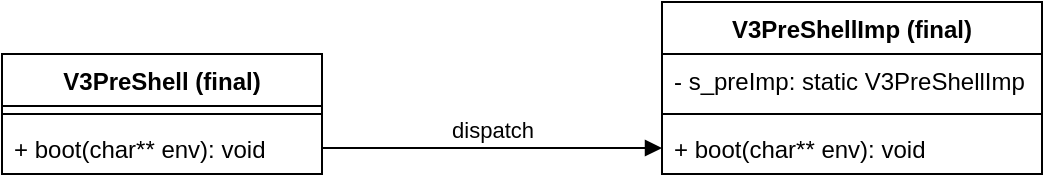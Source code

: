 <mxfile version="14.6.6" type="github">
  <diagram id="C5RBs43oDa-KdzZeNtuy" name="Page-1">
    <mxGraphModel dx="1422" dy="762" grid="1" gridSize="10" guides="1" tooltips="1" connect="1" arrows="1" fold="1" page="1" pageScale="1" pageWidth="827" pageHeight="1169" math="0" shadow="0">
      <root>
        <mxCell id="WIyWlLk6GJQsqaUBKTNV-0" />
        <mxCell id="WIyWlLk6GJQsqaUBKTNV-1" parent="WIyWlLk6GJQsqaUBKTNV-0" />
        <mxCell id="DkxHvfAhvCnb3rEg_Kc8-0" value="V3PreShell (final)" style="swimlane;fontStyle=1;align=center;verticalAlign=top;childLayout=stackLayout;horizontal=1;startSize=26;horizontalStack=0;resizeParent=1;resizeParentMax=0;resizeLast=0;collapsible=1;marginBottom=0;" vertex="1" parent="WIyWlLk6GJQsqaUBKTNV-1">
          <mxGeometry x="140" y="241" width="160" height="60" as="geometry" />
        </mxCell>
        <mxCell id="DkxHvfAhvCnb3rEg_Kc8-2" value="" style="line;strokeWidth=1;fillColor=none;align=left;verticalAlign=middle;spacingTop=-1;spacingLeft=3;spacingRight=3;rotatable=0;labelPosition=right;points=[];portConstraint=eastwest;" vertex="1" parent="DkxHvfAhvCnb3rEg_Kc8-0">
          <mxGeometry y="26" width="160" height="8" as="geometry" />
        </mxCell>
        <mxCell id="DkxHvfAhvCnb3rEg_Kc8-3" value="+ boot(char** env): void" style="text;strokeColor=none;fillColor=none;align=left;verticalAlign=top;spacingLeft=4;spacingRight=4;overflow=hidden;rotatable=0;points=[[0,0.5],[1,0.5]];portConstraint=eastwest;" vertex="1" parent="DkxHvfAhvCnb3rEg_Kc8-0">
          <mxGeometry y="34" width="160" height="26" as="geometry" />
        </mxCell>
        <mxCell id="DkxHvfAhvCnb3rEg_Kc8-4" value="V3PreShellImp (final)" style="swimlane;fontStyle=1;align=center;verticalAlign=top;childLayout=stackLayout;horizontal=1;startSize=26;horizontalStack=0;resizeParent=1;resizeParentMax=0;resizeLast=0;collapsible=1;marginBottom=0;" vertex="1" parent="WIyWlLk6GJQsqaUBKTNV-1">
          <mxGeometry x="470" y="215" width="190" height="86" as="geometry" />
        </mxCell>
        <mxCell id="DkxHvfAhvCnb3rEg_Kc8-5" value="- s_preImp: static V3PreShellImp" style="text;strokeColor=none;fillColor=none;align=left;verticalAlign=top;spacingLeft=4;spacingRight=4;overflow=hidden;rotatable=0;points=[[0,0.5],[1,0.5]];portConstraint=eastwest;" vertex="1" parent="DkxHvfAhvCnb3rEg_Kc8-4">
          <mxGeometry y="26" width="190" height="26" as="geometry" />
        </mxCell>
        <mxCell id="DkxHvfAhvCnb3rEg_Kc8-6" value="" style="line;strokeWidth=1;fillColor=none;align=left;verticalAlign=middle;spacingTop=-1;spacingLeft=3;spacingRight=3;rotatable=0;labelPosition=right;points=[];portConstraint=eastwest;" vertex="1" parent="DkxHvfAhvCnb3rEg_Kc8-4">
          <mxGeometry y="52" width="190" height="8" as="geometry" />
        </mxCell>
        <mxCell id="DkxHvfAhvCnb3rEg_Kc8-7" value="+ boot(char** env): void" style="text;strokeColor=none;fillColor=none;align=left;verticalAlign=top;spacingLeft=4;spacingRight=4;overflow=hidden;rotatable=0;points=[[0,0.5],[1,0.5]];portConstraint=eastwest;" vertex="1" parent="DkxHvfAhvCnb3rEg_Kc8-4">
          <mxGeometry y="60" width="190" height="26" as="geometry" />
        </mxCell>
        <mxCell id="DkxHvfAhvCnb3rEg_Kc8-8" value="dispatch" style="html=1;verticalAlign=bottom;endArrow=block;" edge="1" parent="WIyWlLk6GJQsqaUBKTNV-1" source="DkxHvfAhvCnb3rEg_Kc8-3" target="DkxHvfAhvCnb3rEg_Kc8-7">
          <mxGeometry width="80" relative="1" as="geometry">
            <mxPoint x="290" y="380" as="sourcePoint" />
            <mxPoint x="370" y="380" as="targetPoint" />
          </mxGeometry>
        </mxCell>
      </root>
    </mxGraphModel>
  </diagram>
</mxfile>
